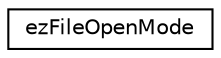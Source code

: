 digraph "Graphical Class Hierarchy"
{
 // LATEX_PDF_SIZE
  edge [fontname="Helvetica",fontsize="10",labelfontname="Helvetica",labelfontsize="10"];
  node [fontname="Helvetica",fontsize="10",shape=record];
  rankdir="LR";
  Node0 [label="ezFileOpenMode",height=0.2,width=0.4,color="black", fillcolor="white", style="filled",URL="$df/d56/structez_file_open_mode.htm",tooltip="Defines in which mode to open a file."];
}
